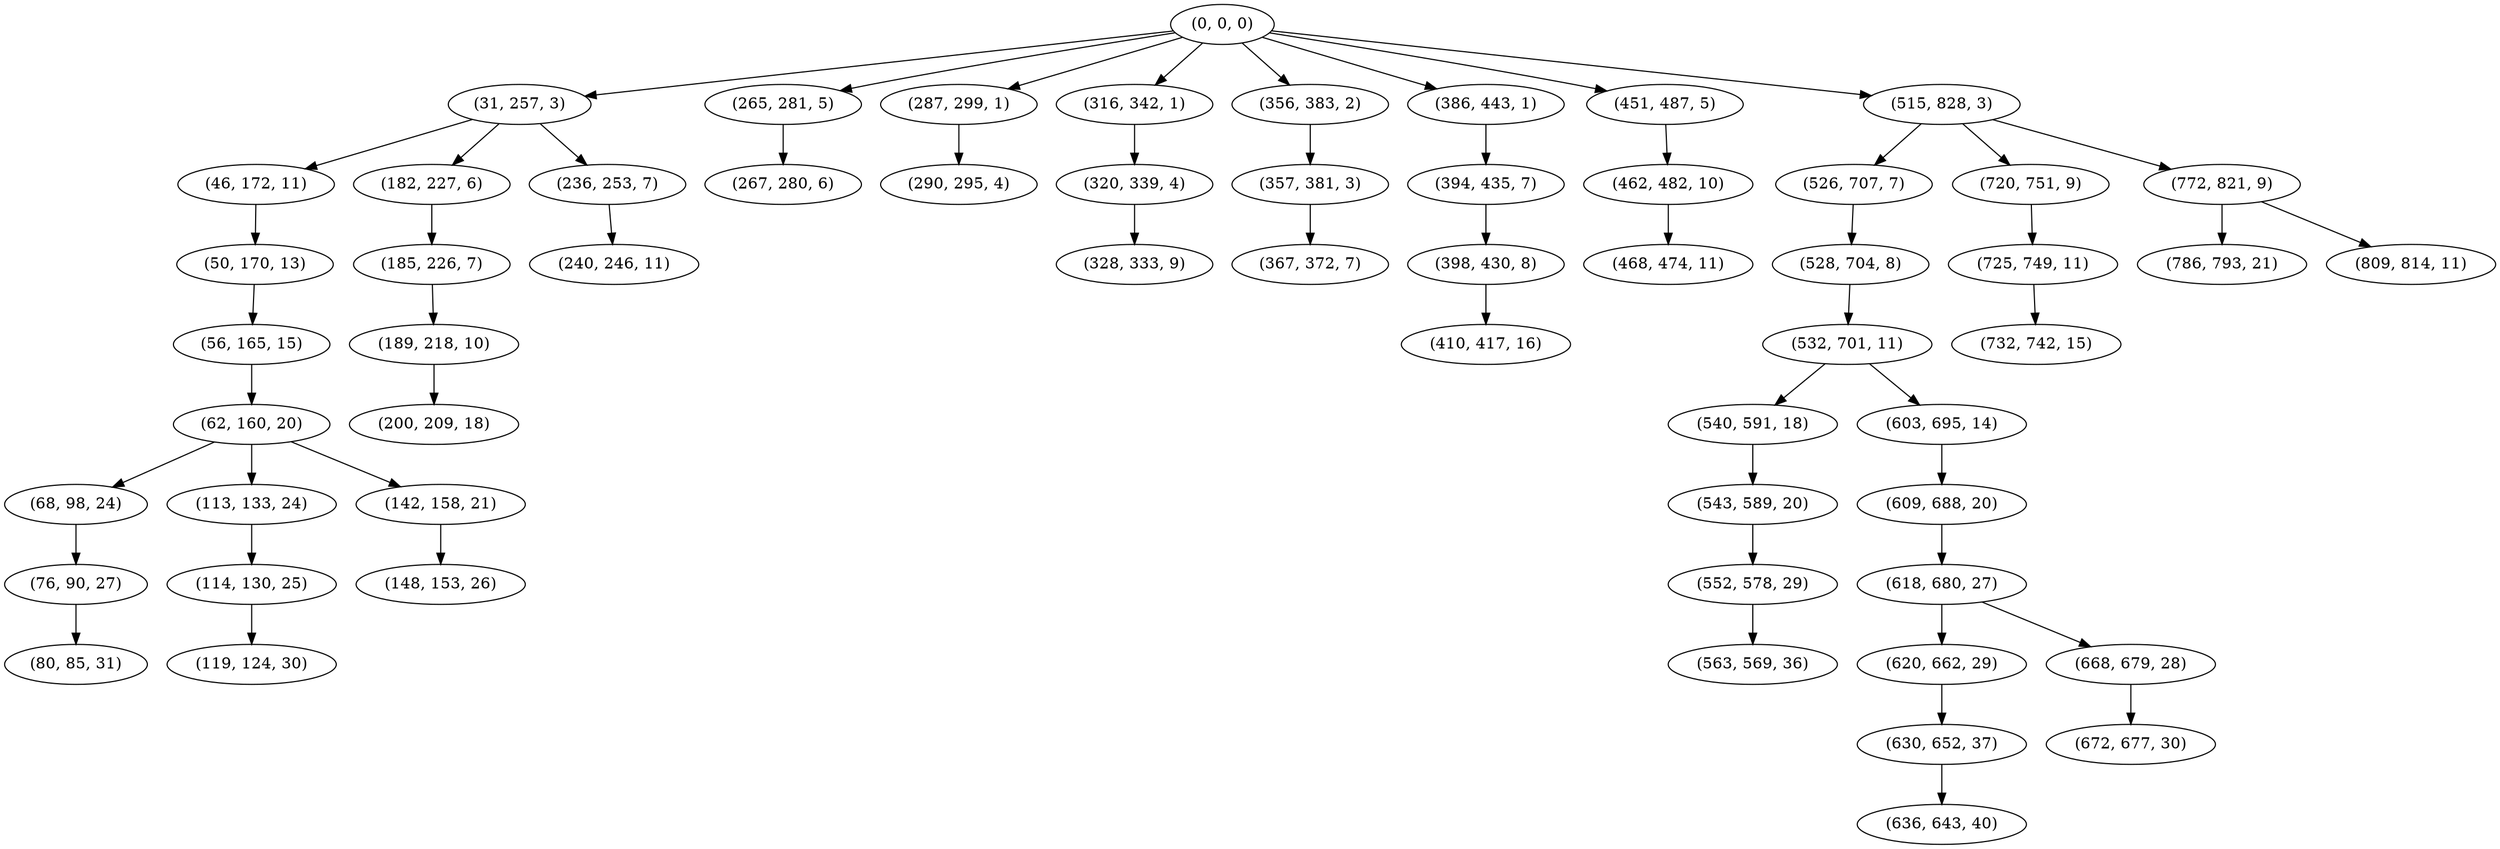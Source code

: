 digraph tree {
    "(0, 0, 0)";
    "(31, 257, 3)";
    "(46, 172, 11)";
    "(50, 170, 13)";
    "(56, 165, 15)";
    "(62, 160, 20)";
    "(68, 98, 24)";
    "(76, 90, 27)";
    "(80, 85, 31)";
    "(113, 133, 24)";
    "(114, 130, 25)";
    "(119, 124, 30)";
    "(142, 158, 21)";
    "(148, 153, 26)";
    "(182, 227, 6)";
    "(185, 226, 7)";
    "(189, 218, 10)";
    "(200, 209, 18)";
    "(236, 253, 7)";
    "(240, 246, 11)";
    "(265, 281, 5)";
    "(267, 280, 6)";
    "(287, 299, 1)";
    "(290, 295, 4)";
    "(316, 342, 1)";
    "(320, 339, 4)";
    "(328, 333, 9)";
    "(356, 383, 2)";
    "(357, 381, 3)";
    "(367, 372, 7)";
    "(386, 443, 1)";
    "(394, 435, 7)";
    "(398, 430, 8)";
    "(410, 417, 16)";
    "(451, 487, 5)";
    "(462, 482, 10)";
    "(468, 474, 11)";
    "(515, 828, 3)";
    "(526, 707, 7)";
    "(528, 704, 8)";
    "(532, 701, 11)";
    "(540, 591, 18)";
    "(543, 589, 20)";
    "(552, 578, 29)";
    "(563, 569, 36)";
    "(603, 695, 14)";
    "(609, 688, 20)";
    "(618, 680, 27)";
    "(620, 662, 29)";
    "(630, 652, 37)";
    "(636, 643, 40)";
    "(668, 679, 28)";
    "(672, 677, 30)";
    "(720, 751, 9)";
    "(725, 749, 11)";
    "(732, 742, 15)";
    "(772, 821, 9)";
    "(786, 793, 21)";
    "(809, 814, 11)";
    "(0, 0, 0)" -> "(31, 257, 3)";
    "(0, 0, 0)" -> "(265, 281, 5)";
    "(0, 0, 0)" -> "(287, 299, 1)";
    "(0, 0, 0)" -> "(316, 342, 1)";
    "(0, 0, 0)" -> "(356, 383, 2)";
    "(0, 0, 0)" -> "(386, 443, 1)";
    "(0, 0, 0)" -> "(451, 487, 5)";
    "(0, 0, 0)" -> "(515, 828, 3)";
    "(31, 257, 3)" -> "(46, 172, 11)";
    "(31, 257, 3)" -> "(182, 227, 6)";
    "(31, 257, 3)" -> "(236, 253, 7)";
    "(46, 172, 11)" -> "(50, 170, 13)";
    "(50, 170, 13)" -> "(56, 165, 15)";
    "(56, 165, 15)" -> "(62, 160, 20)";
    "(62, 160, 20)" -> "(68, 98, 24)";
    "(62, 160, 20)" -> "(113, 133, 24)";
    "(62, 160, 20)" -> "(142, 158, 21)";
    "(68, 98, 24)" -> "(76, 90, 27)";
    "(76, 90, 27)" -> "(80, 85, 31)";
    "(113, 133, 24)" -> "(114, 130, 25)";
    "(114, 130, 25)" -> "(119, 124, 30)";
    "(142, 158, 21)" -> "(148, 153, 26)";
    "(182, 227, 6)" -> "(185, 226, 7)";
    "(185, 226, 7)" -> "(189, 218, 10)";
    "(189, 218, 10)" -> "(200, 209, 18)";
    "(236, 253, 7)" -> "(240, 246, 11)";
    "(265, 281, 5)" -> "(267, 280, 6)";
    "(287, 299, 1)" -> "(290, 295, 4)";
    "(316, 342, 1)" -> "(320, 339, 4)";
    "(320, 339, 4)" -> "(328, 333, 9)";
    "(356, 383, 2)" -> "(357, 381, 3)";
    "(357, 381, 3)" -> "(367, 372, 7)";
    "(386, 443, 1)" -> "(394, 435, 7)";
    "(394, 435, 7)" -> "(398, 430, 8)";
    "(398, 430, 8)" -> "(410, 417, 16)";
    "(451, 487, 5)" -> "(462, 482, 10)";
    "(462, 482, 10)" -> "(468, 474, 11)";
    "(515, 828, 3)" -> "(526, 707, 7)";
    "(515, 828, 3)" -> "(720, 751, 9)";
    "(515, 828, 3)" -> "(772, 821, 9)";
    "(526, 707, 7)" -> "(528, 704, 8)";
    "(528, 704, 8)" -> "(532, 701, 11)";
    "(532, 701, 11)" -> "(540, 591, 18)";
    "(532, 701, 11)" -> "(603, 695, 14)";
    "(540, 591, 18)" -> "(543, 589, 20)";
    "(543, 589, 20)" -> "(552, 578, 29)";
    "(552, 578, 29)" -> "(563, 569, 36)";
    "(603, 695, 14)" -> "(609, 688, 20)";
    "(609, 688, 20)" -> "(618, 680, 27)";
    "(618, 680, 27)" -> "(620, 662, 29)";
    "(618, 680, 27)" -> "(668, 679, 28)";
    "(620, 662, 29)" -> "(630, 652, 37)";
    "(630, 652, 37)" -> "(636, 643, 40)";
    "(668, 679, 28)" -> "(672, 677, 30)";
    "(720, 751, 9)" -> "(725, 749, 11)";
    "(725, 749, 11)" -> "(732, 742, 15)";
    "(772, 821, 9)" -> "(786, 793, 21)";
    "(772, 821, 9)" -> "(809, 814, 11)";
}
